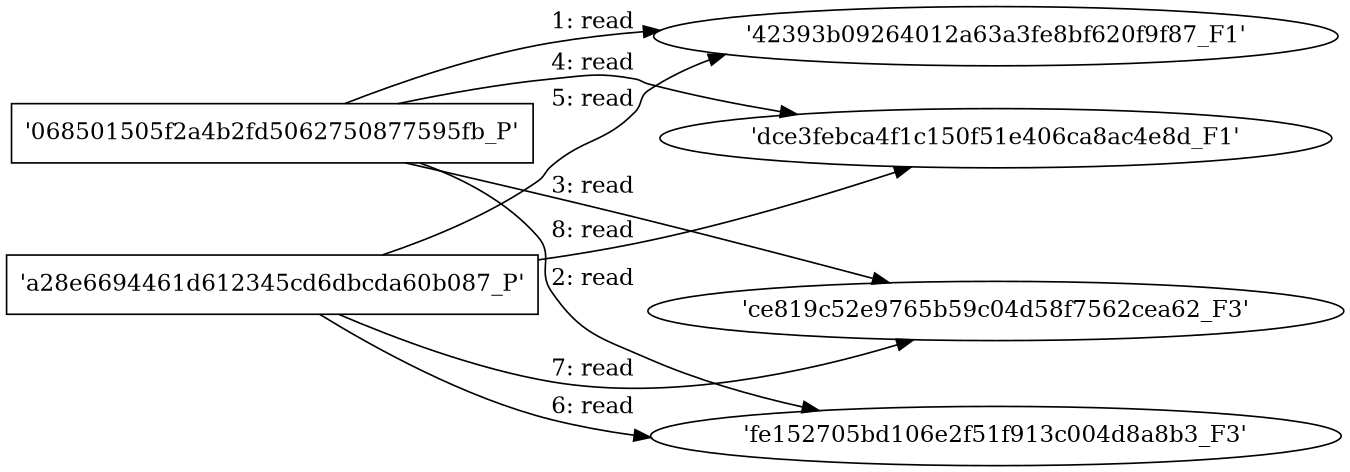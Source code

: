 digraph "D:\Learning\Paper\apt\基于CTI的攻击预警\Dataset\攻击图\ASGfromALLCTI\Dangerous Clipboard Analysis of the MS15-072 Patch.dot" {
rankdir="LR"
size="9"
fixedsize="false"
splines="true"
nodesep=0.3
ranksep=0
fontsize=10
overlap="scalexy"
engine= "neato"
	"'42393b09264012a63a3fe8bf620f9f87_F1'" [node_type=file shape=ellipse]
	"'068501505f2a4b2fd5062750877595fb_P'" [node_type=Process shape=box]
	"'068501505f2a4b2fd5062750877595fb_P'" -> "'42393b09264012a63a3fe8bf620f9f87_F1'" [label="1: read"]
	"'fe152705bd106e2f51f913c004d8a8b3_F3'" [node_type=file shape=ellipse]
	"'068501505f2a4b2fd5062750877595fb_P'" [node_type=Process shape=box]
	"'068501505f2a4b2fd5062750877595fb_P'" -> "'fe152705bd106e2f51f913c004d8a8b3_F3'" [label="2: read"]
	"'ce819c52e9765b59c04d58f7562cea62_F3'" [node_type=file shape=ellipse]
	"'068501505f2a4b2fd5062750877595fb_P'" [node_type=Process shape=box]
	"'068501505f2a4b2fd5062750877595fb_P'" -> "'ce819c52e9765b59c04d58f7562cea62_F3'" [label="3: read"]
	"'dce3febca4f1c150f51e406ca8ac4e8d_F1'" [node_type=file shape=ellipse]
	"'068501505f2a4b2fd5062750877595fb_P'" [node_type=Process shape=box]
	"'068501505f2a4b2fd5062750877595fb_P'" -> "'dce3febca4f1c150f51e406ca8ac4e8d_F1'" [label="4: read"]
	"'42393b09264012a63a3fe8bf620f9f87_F1'" [node_type=file shape=ellipse]
	"'a28e6694461d612345cd6dbcda60b087_P'" [node_type=Process shape=box]
	"'a28e6694461d612345cd6dbcda60b087_P'" -> "'42393b09264012a63a3fe8bf620f9f87_F1'" [label="5: read"]
	"'fe152705bd106e2f51f913c004d8a8b3_F3'" [node_type=file shape=ellipse]
	"'a28e6694461d612345cd6dbcda60b087_P'" [node_type=Process shape=box]
	"'a28e6694461d612345cd6dbcda60b087_P'" -> "'fe152705bd106e2f51f913c004d8a8b3_F3'" [label="6: read"]
	"'ce819c52e9765b59c04d58f7562cea62_F3'" [node_type=file shape=ellipse]
	"'a28e6694461d612345cd6dbcda60b087_P'" [node_type=Process shape=box]
	"'a28e6694461d612345cd6dbcda60b087_P'" -> "'ce819c52e9765b59c04d58f7562cea62_F3'" [label="7: read"]
	"'dce3febca4f1c150f51e406ca8ac4e8d_F1'" [node_type=file shape=ellipse]
	"'a28e6694461d612345cd6dbcda60b087_P'" [node_type=Process shape=box]
	"'a28e6694461d612345cd6dbcda60b087_P'" -> "'dce3febca4f1c150f51e406ca8ac4e8d_F1'" [label="8: read"]
}
